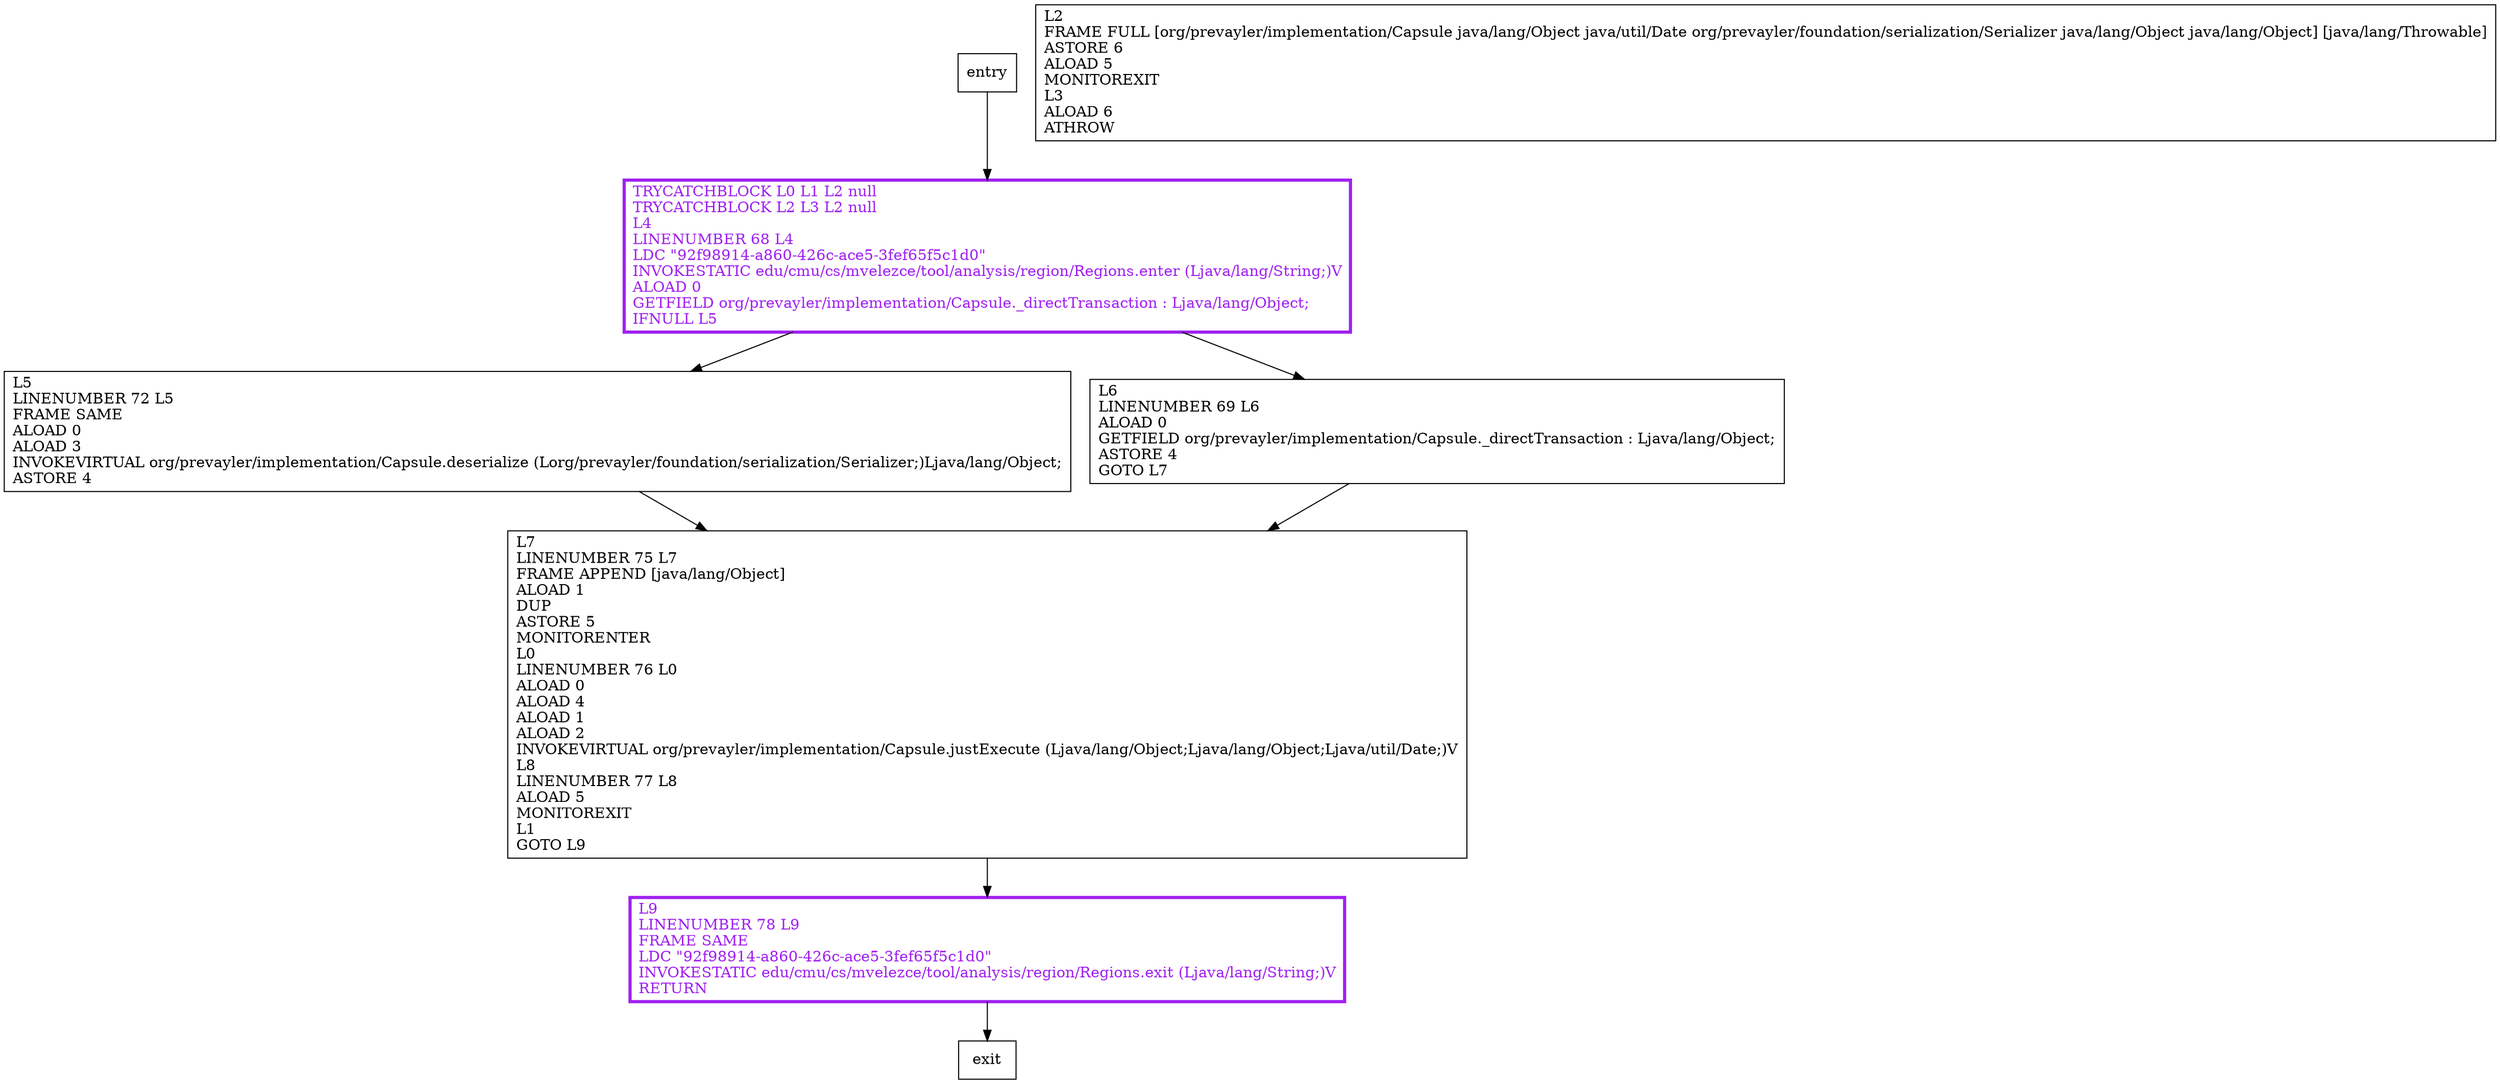 digraph executeOn {
node [shape=record];
22786455 [label="L7\lLINENUMBER 75 L7\lFRAME APPEND [java/lang/Object]\lALOAD 1\lDUP\lASTORE 5\lMONITORENTER\lL0\lLINENUMBER 76 L0\lALOAD 0\lALOAD 4\lALOAD 1\lALOAD 2\lINVOKEVIRTUAL org/prevayler/implementation/Capsule.justExecute (Ljava/lang/Object;Ljava/lang/Object;Ljava/util/Date;)V\lL8\lLINENUMBER 77 L8\lALOAD 5\lMONITOREXIT\lL1\lGOTO L9\l"];
899072157 [label="L5\lLINENUMBER 72 L5\lFRAME SAME\lALOAD 0\lALOAD 3\lINVOKEVIRTUAL org/prevayler/implementation/Capsule.deserialize (Lorg/prevayler/foundation/serialization/Serializer;)Ljava/lang/Object;\lASTORE 4\l"];
805481721 [label="L2\lFRAME FULL [org/prevayler/implementation/Capsule java/lang/Object java/util/Date org/prevayler/foundation/serialization/Serializer java/lang/Object java/lang/Object] [java/lang/Throwable]\lASTORE 6\lALOAD 5\lMONITOREXIT\lL3\lALOAD 6\lATHROW\l"];
856883246 [label="L9\lLINENUMBER 78 L9\lFRAME SAME\lLDC \"92f98914-a860-426c-ace5-3fef65f5c1d0\"\lINVOKESTATIC edu/cmu/cs/mvelezce/tool/analysis/region/Regions.exit (Ljava/lang/String;)V\lRETURN\l"];
384074713 [label="TRYCATCHBLOCK L0 L1 L2 null\lTRYCATCHBLOCK L2 L3 L2 null\lL4\lLINENUMBER 68 L4\lLDC \"92f98914-a860-426c-ace5-3fef65f5c1d0\"\lINVOKESTATIC edu/cmu/cs/mvelezce/tool/analysis/region/Regions.enter (Ljava/lang/String;)V\lALOAD 0\lGETFIELD org/prevayler/implementation/Capsule._directTransaction : Ljava/lang/Object;\lIFNULL L5\l"];
228669487 [label="L6\lLINENUMBER 69 L6\lALOAD 0\lGETFIELD org/prevayler/implementation/Capsule._directTransaction : Ljava/lang/Object;\lASTORE 4\lGOTO L7\l"];
entry;
exit;
entry -> 384074713;
22786455 -> 856883246;
899072157 -> 22786455;
856883246 -> exit;
384074713 -> 899072157;
384074713 -> 228669487;
228669487 -> 22786455;
856883246[fontcolor="purple", penwidth=3, color="purple"];
384074713[fontcolor="purple", penwidth=3, color="purple"];
}
